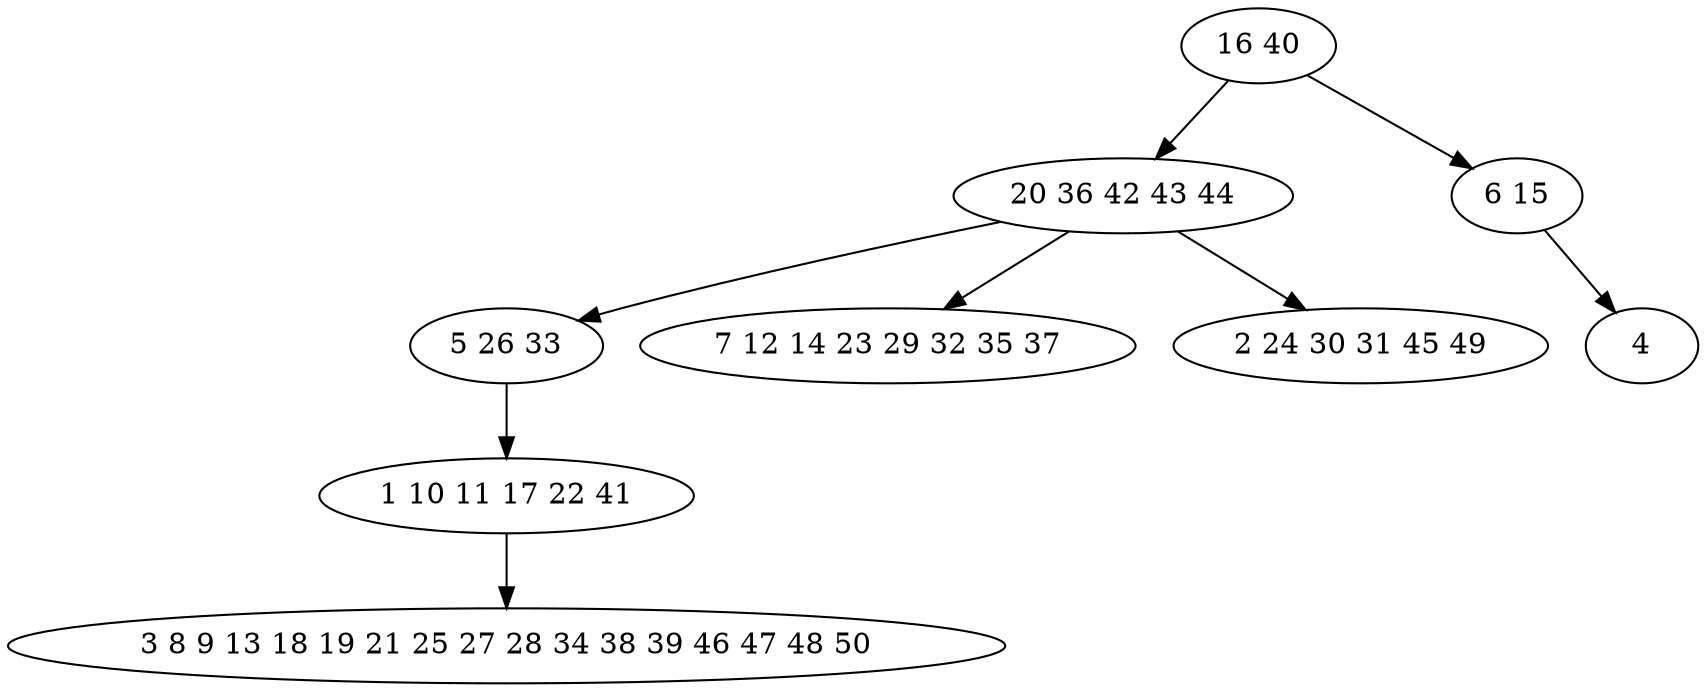 digraph true_tree {
	"0" -> "1"
	"1" -> "2"
	"0" -> "3"
	"3" -> "4"
	"2" -> "5"
	"1" -> "6"
	"5" -> "7"
	"1" -> "8"
	"0" [label="16 40"];
	"1" [label="20 36 42 43 44"];
	"2" [label="5 26 33"];
	"3" [label="6 15"];
	"4" [label="4"];
	"5" [label="1 10 11 17 22 41"];
	"6" [label="7 12 14 23 29 32 35 37"];
	"7" [label="3 8 9 13 18 19 21 25 27 28 34 38 39 46 47 48 50"];
	"8" [label="2 24 30 31 45 49"];
}
